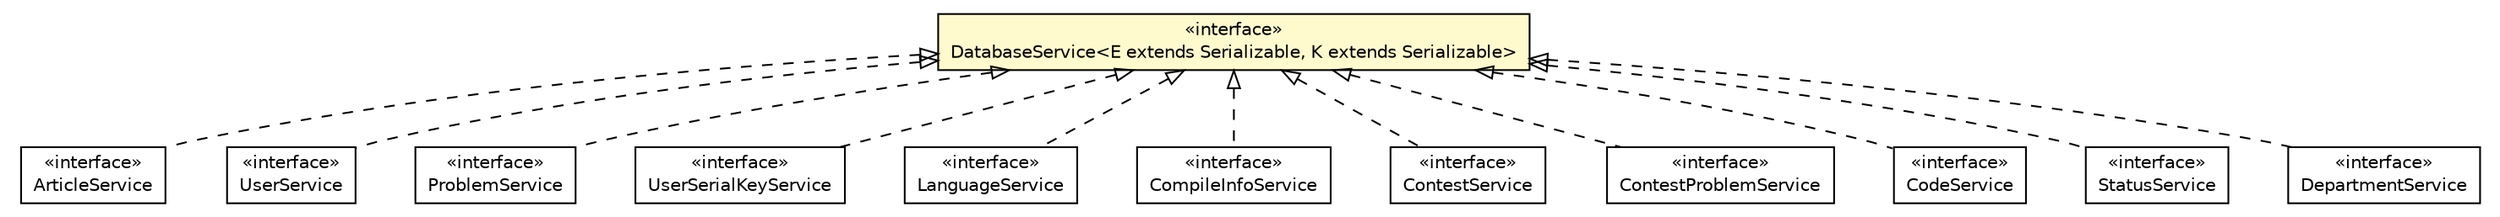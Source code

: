 #!/usr/local/bin/dot
#
# Class diagram 
# Generated by UMLGraph version 5.1 (http://www.umlgraph.org/)
#

digraph G {
	edge [fontname="Helvetica",fontsize=10,labelfontname="Helvetica",labelfontsize=10];
	node [fontname="Helvetica",fontsize=10,shape=plaintext];
	nodesep=0.25;
	ranksep=0.5;
	// cn.edu.uestc.acmicpc.service.iface.ArticleService
	c18875 [label=<<table title="cn.edu.uestc.acmicpc.service.iface.ArticleService" border="0" cellborder="1" cellspacing="0" cellpadding="2" port="p" href="./ArticleService.html">
		<tr><td><table border="0" cellspacing="0" cellpadding="1">
<tr><td align="center" balign="center"> &#171;interface&#187; </td></tr>
<tr><td align="center" balign="center"> ArticleService </td></tr>
		</table></td></tr>
		</table>>, fontname="Helvetica", fontcolor="black", fontsize=10.0];
	// cn.edu.uestc.acmicpc.service.iface.UserService
	c18876 [label=<<table title="cn.edu.uestc.acmicpc.service.iface.UserService" border="0" cellborder="1" cellspacing="0" cellpadding="2" port="p" href="./UserService.html">
		<tr><td><table border="0" cellspacing="0" cellpadding="1">
<tr><td align="center" balign="center"> &#171;interface&#187; </td></tr>
<tr><td align="center" balign="center"> UserService </td></tr>
		</table></td></tr>
		</table>>, fontname="Helvetica", fontcolor="black", fontsize=10.0];
	// cn.edu.uestc.acmicpc.service.iface.ProblemService
	c18878 [label=<<table title="cn.edu.uestc.acmicpc.service.iface.ProblemService" border="0" cellborder="1" cellspacing="0" cellpadding="2" port="p" href="./ProblemService.html">
		<tr><td><table border="0" cellspacing="0" cellpadding="1">
<tr><td align="center" balign="center"> &#171;interface&#187; </td></tr>
<tr><td align="center" balign="center"> ProblemService </td></tr>
		</table></td></tr>
		</table>>, fontname="Helvetica", fontcolor="black", fontsize=10.0];
	// cn.edu.uestc.acmicpc.service.iface.DatabaseService<E extends java.io.Serializable, K extends java.io.Serializable>
	c18880 [label=<<table title="cn.edu.uestc.acmicpc.service.iface.DatabaseService" border="0" cellborder="1" cellspacing="0" cellpadding="2" port="p" bgcolor="lemonChiffon" href="./DatabaseService.html">
		<tr><td><table border="0" cellspacing="0" cellpadding="1">
<tr><td align="center" balign="center"> &#171;interface&#187; </td></tr>
<tr><td align="center" balign="center"> DatabaseService&lt;E extends Serializable, K extends Serializable&gt; </td></tr>
		</table></td></tr>
		</table>>, fontname="Helvetica", fontcolor="black", fontsize=10.0];
	// cn.edu.uestc.acmicpc.service.iface.UserSerialKeyService
	c18881 [label=<<table title="cn.edu.uestc.acmicpc.service.iface.UserSerialKeyService" border="0" cellborder="1" cellspacing="0" cellpadding="2" port="p" href="./UserSerialKeyService.html">
		<tr><td><table border="0" cellspacing="0" cellpadding="1">
<tr><td align="center" balign="center"> &#171;interface&#187; </td></tr>
<tr><td align="center" balign="center"> UserSerialKeyService </td></tr>
		</table></td></tr>
		</table>>, fontname="Helvetica", fontcolor="black", fontsize=10.0];
	// cn.edu.uestc.acmicpc.service.iface.LanguageService
	c18883 [label=<<table title="cn.edu.uestc.acmicpc.service.iface.LanguageService" border="0" cellborder="1" cellspacing="0" cellpadding="2" port="p" href="./LanguageService.html">
		<tr><td><table border="0" cellspacing="0" cellpadding="1">
<tr><td align="center" balign="center"> &#171;interface&#187; </td></tr>
<tr><td align="center" balign="center"> LanguageService </td></tr>
		</table></td></tr>
		</table>>, fontname="Helvetica", fontcolor="black", fontsize=10.0];
	// cn.edu.uestc.acmicpc.service.iface.CompileInfoService
	c18884 [label=<<table title="cn.edu.uestc.acmicpc.service.iface.CompileInfoService" border="0" cellborder="1" cellspacing="0" cellpadding="2" port="p" href="./CompileInfoService.html">
		<tr><td><table border="0" cellspacing="0" cellpadding="1">
<tr><td align="center" balign="center"> &#171;interface&#187; </td></tr>
<tr><td align="center" balign="center"> CompileInfoService </td></tr>
		</table></td></tr>
		</table>>, fontname="Helvetica", fontcolor="black", fontsize=10.0];
	// cn.edu.uestc.acmicpc.service.iface.ContestService
	c18886 [label=<<table title="cn.edu.uestc.acmicpc.service.iface.ContestService" border="0" cellborder="1" cellspacing="0" cellpadding="2" port="p" href="./ContestService.html">
		<tr><td><table border="0" cellspacing="0" cellpadding="1">
<tr><td align="center" balign="center"> &#171;interface&#187; </td></tr>
<tr><td align="center" balign="center"> ContestService </td></tr>
		</table></td></tr>
		</table>>, fontname="Helvetica", fontcolor="black", fontsize=10.0];
	// cn.edu.uestc.acmicpc.service.iface.ContestProblemService
	c18887 [label=<<table title="cn.edu.uestc.acmicpc.service.iface.ContestProblemService" border="0" cellborder="1" cellspacing="0" cellpadding="2" port="p" href="./ContestProblemService.html">
		<tr><td><table border="0" cellspacing="0" cellpadding="1">
<tr><td align="center" balign="center"> &#171;interface&#187; </td></tr>
<tr><td align="center" balign="center"> ContestProblemService </td></tr>
		</table></td></tr>
		</table>>, fontname="Helvetica", fontcolor="black", fontsize=10.0];
	// cn.edu.uestc.acmicpc.service.iface.CodeService
	c18888 [label=<<table title="cn.edu.uestc.acmicpc.service.iface.CodeService" border="0" cellborder="1" cellspacing="0" cellpadding="2" port="p" href="./CodeService.html">
		<tr><td><table border="0" cellspacing="0" cellpadding="1">
<tr><td align="center" balign="center"> &#171;interface&#187; </td></tr>
<tr><td align="center" balign="center"> CodeService </td></tr>
		</table></td></tr>
		</table>>, fontname="Helvetica", fontcolor="black", fontsize=10.0];
	// cn.edu.uestc.acmicpc.service.iface.StatusService
	c18889 [label=<<table title="cn.edu.uestc.acmicpc.service.iface.StatusService" border="0" cellborder="1" cellspacing="0" cellpadding="2" port="p" href="./StatusService.html">
		<tr><td><table border="0" cellspacing="0" cellpadding="1">
<tr><td align="center" balign="center"> &#171;interface&#187; </td></tr>
<tr><td align="center" balign="center"> StatusService </td></tr>
		</table></td></tr>
		</table>>, fontname="Helvetica", fontcolor="black", fontsize=10.0];
	// cn.edu.uestc.acmicpc.service.iface.DepartmentService
	c18890 [label=<<table title="cn.edu.uestc.acmicpc.service.iface.DepartmentService" border="0" cellborder="1" cellspacing="0" cellpadding="2" port="p" href="./DepartmentService.html">
		<tr><td><table border="0" cellspacing="0" cellpadding="1">
<tr><td align="center" balign="center"> &#171;interface&#187; </td></tr>
<tr><td align="center" balign="center"> DepartmentService </td></tr>
		</table></td></tr>
		</table>>, fontname="Helvetica", fontcolor="black", fontsize=10.0];
	//cn.edu.uestc.acmicpc.service.iface.ArticleService implements cn.edu.uestc.acmicpc.service.iface.DatabaseService<E extends java.io.Serializable, K extends java.io.Serializable>
	c18880:p -> c18875:p [dir=back,arrowtail=empty,style=dashed];
	//cn.edu.uestc.acmicpc.service.iface.UserService implements cn.edu.uestc.acmicpc.service.iface.DatabaseService<E extends java.io.Serializable, K extends java.io.Serializable>
	c18880:p -> c18876:p [dir=back,arrowtail=empty,style=dashed];
	//cn.edu.uestc.acmicpc.service.iface.ProblemService implements cn.edu.uestc.acmicpc.service.iface.DatabaseService<E extends java.io.Serializable, K extends java.io.Serializable>
	c18880:p -> c18878:p [dir=back,arrowtail=empty,style=dashed];
	//cn.edu.uestc.acmicpc.service.iface.UserSerialKeyService implements cn.edu.uestc.acmicpc.service.iface.DatabaseService<E extends java.io.Serializable, K extends java.io.Serializable>
	c18880:p -> c18881:p [dir=back,arrowtail=empty,style=dashed];
	//cn.edu.uestc.acmicpc.service.iface.LanguageService implements cn.edu.uestc.acmicpc.service.iface.DatabaseService<E extends java.io.Serializable, K extends java.io.Serializable>
	c18880:p -> c18883:p [dir=back,arrowtail=empty,style=dashed];
	//cn.edu.uestc.acmicpc.service.iface.CompileInfoService implements cn.edu.uestc.acmicpc.service.iface.DatabaseService<E extends java.io.Serializable, K extends java.io.Serializable>
	c18880:p -> c18884:p [dir=back,arrowtail=empty,style=dashed];
	//cn.edu.uestc.acmicpc.service.iface.ContestService implements cn.edu.uestc.acmicpc.service.iface.DatabaseService<E extends java.io.Serializable, K extends java.io.Serializable>
	c18880:p -> c18886:p [dir=back,arrowtail=empty,style=dashed];
	//cn.edu.uestc.acmicpc.service.iface.ContestProblemService implements cn.edu.uestc.acmicpc.service.iface.DatabaseService<E extends java.io.Serializable, K extends java.io.Serializable>
	c18880:p -> c18887:p [dir=back,arrowtail=empty,style=dashed];
	//cn.edu.uestc.acmicpc.service.iface.CodeService implements cn.edu.uestc.acmicpc.service.iface.DatabaseService<E extends java.io.Serializable, K extends java.io.Serializable>
	c18880:p -> c18888:p [dir=back,arrowtail=empty,style=dashed];
	//cn.edu.uestc.acmicpc.service.iface.StatusService implements cn.edu.uestc.acmicpc.service.iface.DatabaseService<E extends java.io.Serializable, K extends java.io.Serializable>
	c18880:p -> c18889:p [dir=back,arrowtail=empty,style=dashed];
	//cn.edu.uestc.acmicpc.service.iface.DepartmentService implements cn.edu.uestc.acmicpc.service.iface.DatabaseService<E extends java.io.Serializable, K extends java.io.Serializable>
	c18880:p -> c18890:p [dir=back,arrowtail=empty,style=dashed];
}

